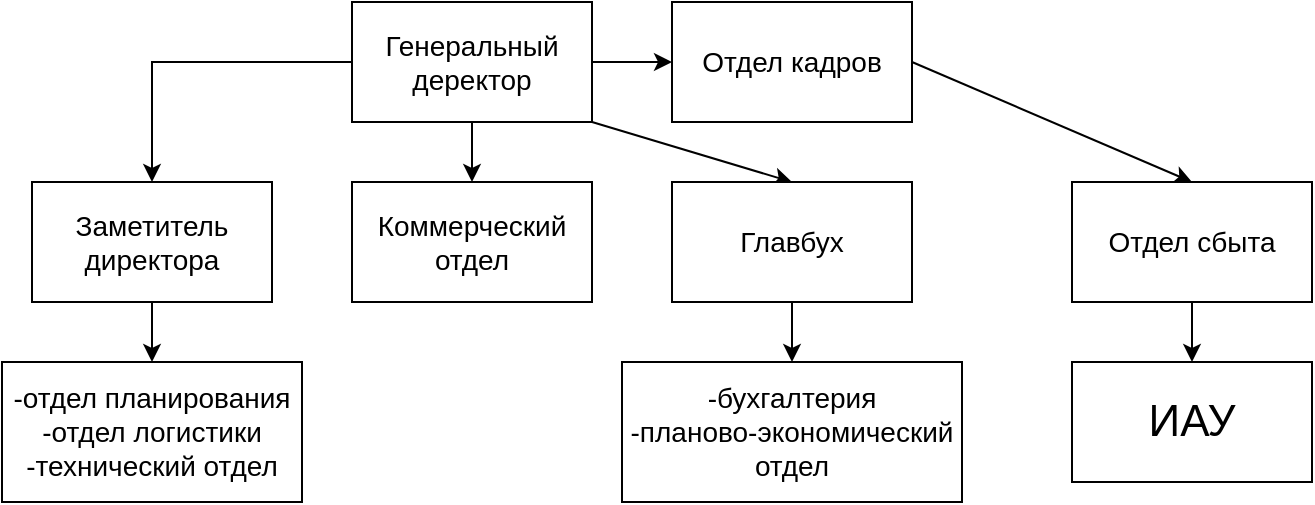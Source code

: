 <mxfile version="13.6.9" type="device"><diagram id="EURRgCXVnXWqTcCTBPMy" name="Page-1"><mxGraphModel dx="544" dy="1062" grid="1" gridSize="10" guides="1" tooltips="1" connect="1" arrows="1" fold="1" page="1" pageScale="1" pageWidth="827" pageHeight="1169" math="0" shadow="0"><root><mxCell id="0"/><mxCell id="1" parent="0"/><mxCell id="lFUmpMgcBhLqojpgI5H9-11" style="edgeStyle=orthogonalEdgeStyle;rounded=0;orthogonalLoop=1;jettySize=auto;html=1;exitX=1;exitY=0.5;exitDx=0;exitDy=0;entryX=0;entryY=0.5;entryDx=0;entryDy=0;fontSize=14;" edge="1" parent="1" source="lFUmpMgcBhLqojpgI5H9-1" target="lFUmpMgcBhLqojpgI5H9-2"><mxGeometry relative="1" as="geometry"/></mxCell><mxCell id="lFUmpMgcBhLqojpgI5H9-12" style="edgeStyle=orthogonalEdgeStyle;rounded=0;orthogonalLoop=1;jettySize=auto;html=1;exitX=0.5;exitY=1;exitDx=0;exitDy=0;entryX=0.5;entryY=0;entryDx=0;entryDy=0;fontSize=14;" edge="1" parent="1" source="lFUmpMgcBhLqojpgI5H9-1" target="lFUmpMgcBhLqojpgI5H9-3"><mxGeometry relative="1" as="geometry"/></mxCell><mxCell id="lFUmpMgcBhLqojpgI5H9-13" style="edgeStyle=orthogonalEdgeStyle;rounded=0;orthogonalLoop=1;jettySize=auto;html=1;exitX=0;exitY=0.5;exitDx=0;exitDy=0;entryX=0.5;entryY=0;entryDx=0;entryDy=0;fontSize=14;" edge="1" parent="1" source="lFUmpMgcBhLqojpgI5H9-1" target="lFUmpMgcBhLqojpgI5H9-6"><mxGeometry relative="1" as="geometry"/></mxCell><mxCell id="lFUmpMgcBhLqojpgI5H9-16" style="rounded=0;orthogonalLoop=1;jettySize=auto;html=1;exitX=1;exitY=1;exitDx=0;exitDy=0;entryX=0.5;entryY=0;entryDx=0;entryDy=0;fontSize=14;" edge="1" parent="1" source="lFUmpMgcBhLqojpgI5H9-1" target="lFUmpMgcBhLqojpgI5H9-5"><mxGeometry relative="1" as="geometry"/></mxCell><mxCell id="lFUmpMgcBhLqojpgI5H9-1" value="Генеральный деректор" style="rounded=0;whiteSpace=wrap;html=1;fontSize=14;" vertex="1" parent="1"><mxGeometry x="200" y="70" width="120" height="60" as="geometry"/></mxCell><mxCell id="lFUmpMgcBhLqojpgI5H9-17" style="edgeStyle=none;rounded=0;orthogonalLoop=1;jettySize=auto;html=1;exitX=1;exitY=0.5;exitDx=0;exitDy=0;entryX=0.5;entryY=0;entryDx=0;entryDy=0;fontSize=14;" edge="1" parent="1" source="lFUmpMgcBhLqojpgI5H9-2" target="lFUmpMgcBhLqojpgI5H9-9"><mxGeometry relative="1" as="geometry"/></mxCell><mxCell id="lFUmpMgcBhLqojpgI5H9-2" value="Отдел кадров" style="rounded=0;whiteSpace=wrap;html=1;fontSize=14;" vertex="1" parent="1"><mxGeometry x="360" y="70" width="120" height="60" as="geometry"/></mxCell><mxCell id="lFUmpMgcBhLqojpgI5H9-3" value="Коммерческий отдел" style="rounded=0;whiteSpace=wrap;html=1;fontSize=14;" vertex="1" parent="1"><mxGeometry x="200" y="160" width="120" height="60" as="geometry"/></mxCell><mxCell id="lFUmpMgcBhLqojpgI5H9-15" style="edgeStyle=orthogonalEdgeStyle;rounded=0;orthogonalLoop=1;jettySize=auto;html=1;exitX=0.5;exitY=1;exitDx=0;exitDy=0;entryX=0.5;entryY=0;entryDx=0;entryDy=0;fontSize=14;" edge="1" parent="1" source="lFUmpMgcBhLqojpgI5H9-5" target="lFUmpMgcBhLqojpgI5H9-8"><mxGeometry relative="1" as="geometry"/></mxCell><mxCell id="lFUmpMgcBhLqojpgI5H9-5" value="Главбух" style="rounded=0;whiteSpace=wrap;html=1;fontSize=14;" vertex="1" parent="1"><mxGeometry x="360" y="160" width="120" height="60" as="geometry"/></mxCell><mxCell id="lFUmpMgcBhLqojpgI5H9-14" style="edgeStyle=orthogonalEdgeStyle;rounded=0;orthogonalLoop=1;jettySize=auto;html=1;exitX=0.5;exitY=1;exitDx=0;exitDy=0;fontSize=14;" edge="1" parent="1" source="lFUmpMgcBhLqojpgI5H9-6" target="lFUmpMgcBhLqojpgI5H9-7"><mxGeometry relative="1" as="geometry"/></mxCell><mxCell id="lFUmpMgcBhLqojpgI5H9-6" value="Заметитель директора" style="rounded=0;whiteSpace=wrap;html=1;fontSize=14;" vertex="1" parent="1"><mxGeometry x="40" y="160" width="120" height="60" as="geometry"/></mxCell><mxCell id="lFUmpMgcBhLqojpgI5H9-7" value="-отдел планирования&lt;br style=&quot;font-size: 14px;&quot;&gt;-отдел логистики&lt;br style=&quot;font-size: 14px;&quot;&gt;-технический отдел" style="rounded=0;whiteSpace=wrap;html=1;fontSize=14;" vertex="1" parent="1"><mxGeometry x="25" y="250" width="150" height="70" as="geometry"/></mxCell><mxCell id="lFUmpMgcBhLqojpgI5H9-8" value="-бухгалтерия&lt;br style=&quot;font-size: 14px;&quot;&gt;-планово-экономический отдел" style="rounded=0;whiteSpace=wrap;html=1;fontSize=14;" vertex="1" parent="1"><mxGeometry x="335" y="250" width="170" height="70" as="geometry"/></mxCell><mxCell id="lFUmpMgcBhLqojpgI5H9-18" style="edgeStyle=none;rounded=0;orthogonalLoop=1;jettySize=auto;html=1;exitX=0.5;exitY=1;exitDx=0;exitDy=0;entryX=0.5;entryY=0;entryDx=0;entryDy=0;fontSize=14;" edge="1" parent="1" source="lFUmpMgcBhLqojpgI5H9-9" target="lFUmpMgcBhLqojpgI5H9-10"><mxGeometry relative="1" as="geometry"/></mxCell><mxCell id="lFUmpMgcBhLqojpgI5H9-9" value="Отдел сбыта" style="rounded=0;whiteSpace=wrap;html=1;fontSize=14;" vertex="1" parent="1"><mxGeometry x="560" y="160" width="120" height="60" as="geometry"/></mxCell><mxCell id="lFUmpMgcBhLqojpgI5H9-10" value="ИАУ" style="rounded=0;whiteSpace=wrap;html=1;fontSize=22;" vertex="1" parent="1"><mxGeometry x="560" y="250" width="120" height="60" as="geometry"/></mxCell></root></mxGraphModel></diagram></mxfile>